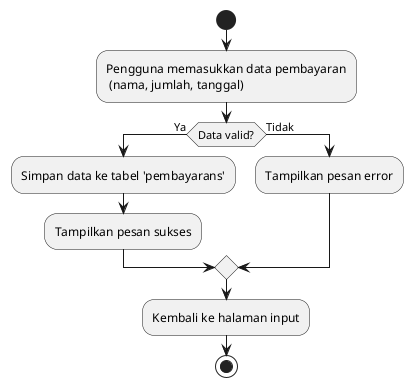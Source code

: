 @startuml
start
:Pengguna memasukkan data pembayaran
 (nama, jumlah, tanggal);
if (Data valid?) then (Ya)
    :Simpan data ke tabel 'pembayarans';
    :Tampilkan pesan sukses;
else (Tidak)
    :Tampilkan pesan error;
endif
:Kembali ke halaman input;
stop
@enduml
